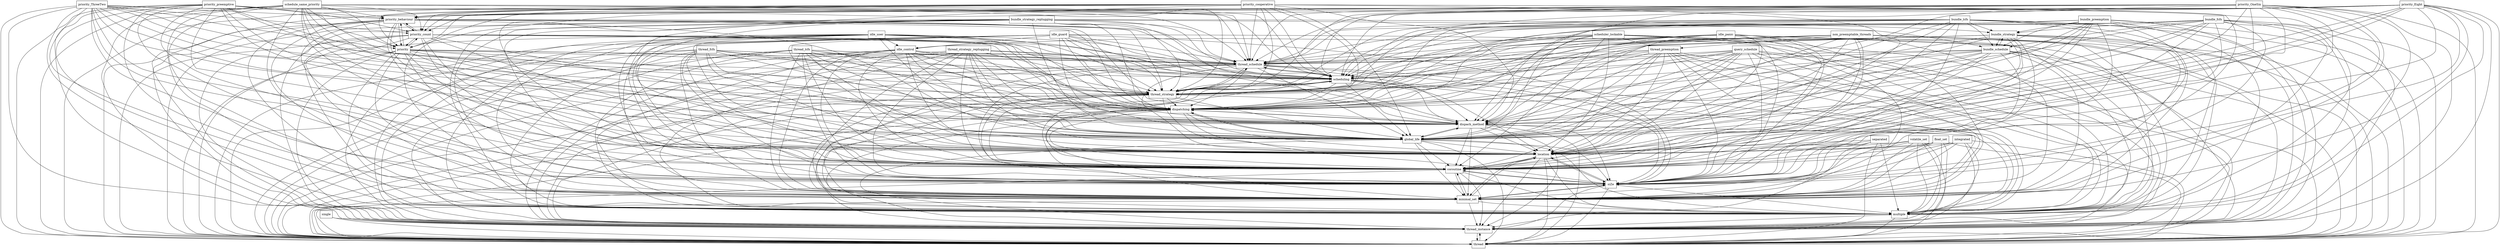 digraph{
graph [rankdir=TB];
node [shape=box];
edge [arrowhead=normal];
0[label="single",]
1[label="thread_fcfs",]
2[label="dispatching",]
3[label="location",]
4[label="separated",]
5[label="thread_schedule",]
6[label="priority_preemptive",]
7[label="idle_guard",]
8[label="idle_user",]
9[label="scheduler_lockable",]
10[label="thread_instance",]
11[label="priority_cooperative",]
12[label="priority_ThreeTwo",]
13[label="scheduling",]
14[label="priority_behaviour",]
15[label="priority_count",]
16[label="bundle_lcfs",]
17[label="non_preemptable_threads",]
18[label="priority",]
19[label="thread",]
20[label="volatile_set",]
21[label="multiple",]
22[label="thread_strategy",]
23[label="thread_lcfs",]
24[label="float_set",]
25[label="thread_preemption",]
26[label="bundle_strategy",]
27[label="dispach_method",]
28[label="coroutine",]
29[label="bundle_preemption",]
30[label="bundle_fcfs",]
31[label="idle_panic",]
32[label="thread_strategy_replugging",]
33[label="integrated",]
34[label="minimal_set",]
35[label="siZe",]
36[label="global_life",]
37[label="bundle_schedule",]
38[label="schedule_same_priority",]
39[label="priority_OneSix",]
40[label="bundle_strategy_replugging",]
41[label="query_schedule",]
42[label="idle_control",]
43[label="priority_Eight",]
0->10[label="",]
0->19[label="",]
1->2[label="",]
1->3[label="",]
1->5[label="",]
1->10[label="",]
1->13[label="",]
1->19[label="",]
1->21[label="",]
1->22[label="",]
1->27[label="",]
1->28[label="",]
1->34[label="",]
1->35[label="",]
1->36[label="",]
2->3[label="",]
2->10[label="",]
2->19[label="",]
2->21[label="",]
2->27[label="",]
2->28[label="",]
2->34[label="",]
2->35[label="",]
2->36[label="",]
3->10[label="",]
3->19[label="",]
3->21[label="",]
3->28[label="",]
3->34[label="",]
3->35[label="",]
4->3[label="",]
4->10[label="",]
4->19[label="",]
4->21[label="",]
4->28[label="",]
4->34[label="",]
4->35[label="",]
5->2[label="",]
5->3[label="",]
5->10[label="",]
5->13[label="",]
5->19[label="",]
5->21[label="",]
5->22[label="",]
5->27[label="",]
5->28[label="",]
5->34[label="",]
5->35[label="",]
5->36[label="",]
6->2[label="",]
6->3[label="",]
6->5[label="",]
6->10[label="",]
6->13[label="",]
6->14[label="",]
6->15[label="",]
6->18[label="",]
6->19[label="",]
6->21[label="",]
6->22[label="",]
6->27[label="",]
6->28[label="",]
6->34[label="",]
6->35[label="",]
6->36[label="",]
7->2[label="",]
7->3[label="",]
7->5[label="",]
7->10[label="",]
7->13[label="",]
7->19[label="",]
7->21[label="",]
7->22[label="",]
7->27[label="",]
7->28[label="",]
7->34[label="",]
7->35[label="",]
7->36[label="",]
7->42[label="",]
8->2[label="",]
8->3[label="",]
8->5[label="",]
8->10[label="",]
8->13[label="",]
8->19[label="",]
8->21[label="",]
8->22[label="",]
8->27[label="",]
8->28[label="",]
8->34[label="",]
8->35[label="",]
8->36[label="",]
8->42[label="",]
9->2[label="",]
9->3[label="",]
9->5[label="",]
9->10[label="",]
9->13[label="",]
9->19[label="",]
9->21[label="",]
9->22[label="",]
9->25[label="",]
9->27[label="",]
9->28[label="",]
9->34[label="",]
9->35[label="",]
9->36[label="",]
10->19[label="",]
11->2[label="",]
11->3[label="",]
11->5[label="",]
11->10[label="",]
11->13[label="",]
11->14[label="",]
11->15[label="",]
11->18[label="",]
11->19[label="",]
11->21[label="",]
11->22[label="",]
11->27[label="",]
11->28[label="",]
11->34[label="",]
11->35[label="",]
11->36[label="",]
12->2[label="",]
12->3[label="",]
12->5[label="",]
12->10[label="",]
12->13[label="",]
12->14[label="",]
12->15[label="",]
12->18[label="",]
12->19[label="",]
12->21[label="",]
12->22[label="",]
12->27[label="",]
12->28[label="",]
12->34[label="",]
12->35[label="",]
12->36[label="",]
13->2[label="",]
13->3[label="",]
13->5[label="",]
13->10[label="",]
13->19[label="",]
13->21[label="",]
13->22[label="",]
13->27[label="",]
13->28[label="",]
13->34[label="",]
13->35[label="",]
13->36[label="",]
14->2[label="",]
14->3[label="",]
14->5[label="",]
14->10[label="",]
14->13[label="",]
14->15[label="",]
14->18[label="",]
14->19[label="",]
14->21[label="",]
14->22[label="",]
14->27[label="",]
14->28[label="",]
14->34[label="",]
14->35[label="",]
14->36[label="",]
15->2[label="",]
15->3[label="",]
15->5[label="",]
15->10[label="",]
15->13[label="",]
15->14[label="",]
15->18[label="",]
15->19[label="",]
15->21[label="",]
15->22[label="",]
15->27[label="",]
15->28[label="",]
15->34[label="",]
15->35[label="",]
15->36[label="",]
16->2[label="",]
16->3[label="",]
16->5[label="",]
16->10[label="",]
16->13[label="",]
16->19[label="",]
16->21[label="",]
16->22[label="",]
16->26[label="",]
16->27[label="",]
16->28[label="",]
16->34[label="",]
16->35[label="",]
16->36[label="",]
16->37[label="",]
17->2[label="",]
17->3[label="",]
17->5[label="",]
17->10[label="",]
17->13[label="",]
17->19[label="",]
17->21[label="",]
17->22[label="",]
17->25[label="",]
17->27[label="",]
17->28[label="",]
17->34[label="",]
17->35[label="",]
17->36[label="",]
18->2[label="",]
18->3[label="",]
18->5[label="",]
18->10[label="",]
18->13[label="",]
18->14[label="",]
18->15[label="",]
18->19[label="",]
18->21[label="",]
18->22[label="",]
18->27[label="",]
18->28[label="",]
18->34[label="",]
18->35[label="",]
18->36[label="",]
19->10[label="",]
20->3[label="",]
20->10[label="",]
20->19[label="",]
20->21[label="",]
20->28[label="",]
20->34[label="",]
20->35[label="",]
21->10[label="",]
21->19[label="",]
22->2[label="",]
22->3[label="",]
22->5[label="",]
22->10[label="",]
22->13[label="",]
22->19[label="",]
22->21[label="",]
22->27[label="",]
22->28[label="",]
22->34[label="",]
22->35[label="",]
22->36[label="",]
23->2[label="",]
23->3[label="",]
23->5[label="",]
23->10[label="",]
23->13[label="",]
23->19[label="",]
23->21[label="",]
23->22[label="",]
23->27[label="",]
23->28[label="",]
23->34[label="",]
23->35[label="",]
23->36[label="",]
24->3[label="",]
24->10[label="",]
24->19[label="",]
24->21[label="",]
24->28[label="",]
24->34[label="",]
24->35[label="",]
25->2[label="",]
25->3[label="",]
25->5[label="",]
25->10[label="",]
25->13[label="",]
25->19[label="",]
25->21[label="",]
25->22[label="",]
25->27[label="",]
25->28[label="",]
25->34[label="",]
25->35[label="",]
25->36[label="",]
26->2[label="",]
26->3[label="",]
26->5[label="",]
26->10[label="",]
26->13[label="",]
26->19[label="",]
26->21[label="",]
26->22[label="",]
26->27[label="",]
26->28[label="",]
26->34[label="",]
26->35[label="",]
26->36[label="",]
26->37[label="",]
27->2[label="",]
27->3[label="",]
27->10[label="",]
27->19[label="",]
27->21[label="",]
27->28[label="",]
27->34[label="",]
27->35[label="",]
27->36[label="",]
28->3[label="",]
28->10[label="",]
28->19[label="",]
28->21[label="",]
28->34[label="",]
28->35[label="",]
29->2[label="",]
29->3[label="",]
29->5[label="",]
29->10[label="",]
29->13[label="",]
29->19[label="",]
29->21[label="",]
29->22[label="",]
29->26[label="",]
29->27[label="",]
29->28[label="",]
29->34[label="",]
29->35[label="",]
29->36[label="",]
29->37[label="",]
30->2[label="",]
30->3[label="",]
30->5[label="",]
30->10[label="",]
30->13[label="",]
30->19[label="",]
30->21[label="",]
30->22[label="",]
30->26[label="",]
30->27[label="",]
30->28[label="",]
30->34[label="",]
30->35[label="",]
30->36[label="",]
30->37[label="",]
31->2[label="",]
31->3[label="",]
31->5[label="",]
31->10[label="",]
31->13[label="",]
31->19[label="",]
31->21[label="",]
31->22[label="",]
31->27[label="",]
31->28[label="",]
31->34[label="",]
31->35[label="",]
31->36[label="",]
31->42[label="",]
32->2[label="",]
32->3[label="",]
32->5[label="",]
32->10[label="",]
32->13[label="",]
32->19[label="",]
32->21[label="",]
32->22[label="",]
32->27[label="",]
32->28[label="",]
32->34[label="",]
32->35[label="",]
32->36[label="",]
33->3[label="",]
33->10[label="",]
33->19[label="",]
33->21[label="",]
33->28[label="",]
33->34[label="",]
33->35[label="",]
34->3[label="",]
34->10[label="",]
34->19[label="",]
34->21[label="",]
34->28[label="",]
34->35[label="",]
35->3[label="",]
35->10[label="",]
35->19[label="",]
35->21[label="",]
35->28[label="",]
35->34[label="",]
36->2[label="",]
36->3[label="",]
36->10[label="",]
36->19[label="",]
36->21[label="",]
36->27[label="",]
36->28[label="",]
36->34[label="",]
36->35[label="",]
37->2[label="",]
37->3[label="",]
37->5[label="",]
37->10[label="",]
37->13[label="",]
37->19[label="",]
37->21[label="",]
37->22[label="",]
37->26[label="",]
37->27[label="",]
37->28[label="",]
37->34[label="",]
37->35[label="",]
37->36[label="",]
38->2[label="",]
38->3[label="",]
38->5[label="",]
38->10[label="",]
38->13[label="",]
38->14[label="",]
38->15[label="",]
38->18[label="",]
38->19[label="",]
38->21[label="",]
38->22[label="",]
38->27[label="",]
38->28[label="",]
38->34[label="",]
38->35[label="",]
38->36[label="",]
39->2[label="",]
39->3[label="",]
39->5[label="",]
39->10[label="",]
39->13[label="",]
39->14[label="",]
39->15[label="",]
39->18[label="",]
39->19[label="",]
39->21[label="",]
39->22[label="",]
39->27[label="",]
39->28[label="",]
39->34[label="",]
39->35[label="",]
39->36[label="",]
40->2[label="",]
40->3[label="",]
40->5[label="",]
40->10[label="",]
40->13[label="",]
40->19[label="",]
40->21[label="",]
40->22[label="",]
40->26[label="",]
40->27[label="",]
40->28[label="",]
40->34[label="",]
40->35[label="",]
40->36[label="",]
40->37[label="",]
41->2[label="",]
41->3[label="",]
41->5[label="",]
41->10[label="",]
41->13[label="",]
41->19[label="",]
41->21[label="",]
41->22[label="",]
41->27[label="",]
41->28[label="",]
41->34[label="",]
41->35[label="",]
41->36[label="",]
42->2[label="",]
42->3[label="",]
42->5[label="",]
42->10[label="",]
42->13[label="",]
42->19[label="",]
42->21[label="",]
42->22[label="",]
42->27[label="",]
42->28[label="",]
42->34[label="",]
42->35[label="",]
42->36[label="",]
43->2[label="",]
43->3[label="",]
43->5[label="",]
43->10[label="",]
43->13[label="",]
43->14[label="",]
43->15[label="",]
43->18[label="",]
43->19[label="",]
43->21[label="",]
43->22[label="",]
43->27[label="",]
43->28[label="",]
43->34[label="",]
43->35[label="",]
43->36[label="",]
}
